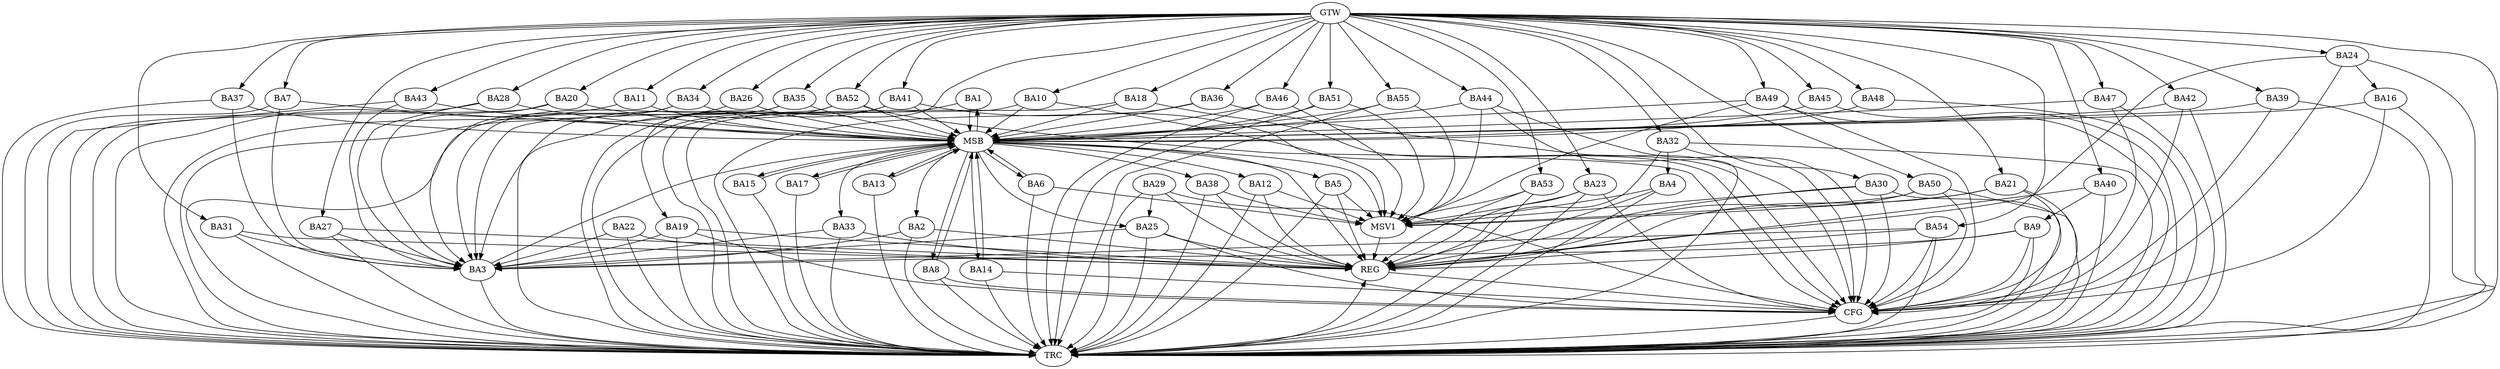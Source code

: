 strict digraph G {
  BA1 [ label="BA1" ];
  BA2 [ label="BA2" ];
  BA3 [ label="BA3" ];
  BA4 [ label="BA4" ];
  BA5 [ label="BA5" ];
  BA6 [ label="BA6" ];
  BA7 [ label="BA7" ];
  BA8 [ label="BA8" ];
  BA9 [ label="BA9" ];
  BA10 [ label="BA10" ];
  BA11 [ label="BA11" ];
  BA12 [ label="BA12" ];
  BA13 [ label="BA13" ];
  BA14 [ label="BA14" ];
  BA15 [ label="BA15" ];
  BA16 [ label="BA16" ];
  BA17 [ label="BA17" ];
  BA18 [ label="BA18" ];
  BA19 [ label="BA19" ];
  BA20 [ label="BA20" ];
  BA21 [ label="BA21" ];
  BA22 [ label="BA22" ];
  BA23 [ label="BA23" ];
  BA24 [ label="BA24" ];
  BA25 [ label="BA25" ];
  BA26 [ label="BA26" ];
  BA27 [ label="BA27" ];
  BA28 [ label="BA28" ];
  BA29 [ label="BA29" ];
  BA30 [ label="BA30" ];
  BA31 [ label="BA31" ];
  BA32 [ label="BA32" ];
  BA33 [ label="BA33" ];
  BA34 [ label="BA34" ];
  BA35 [ label="BA35" ];
  BA36 [ label="BA36" ];
  BA37 [ label="BA37" ];
  BA38 [ label="BA38" ];
  BA39 [ label="BA39" ];
  BA40 [ label="BA40" ];
  BA41 [ label="BA41" ];
  BA42 [ label="BA42" ];
  BA43 [ label="BA43" ];
  BA44 [ label="BA44" ];
  BA45 [ label="BA45" ];
  BA46 [ label="BA46" ];
  BA47 [ label="BA47" ];
  BA48 [ label="BA48" ];
  BA49 [ label="BA49" ];
  BA50 [ label="BA50" ];
  BA51 [ label="BA51" ];
  BA52 [ label="BA52" ];
  BA53 [ label="BA53" ];
  BA54 [ label="BA54" ];
  BA55 [ label="BA55" ];
  GTW [ label="GTW" ];
  REG [ label="REG" ];
  MSB [ label="MSB" ];
  CFG [ label="CFG" ];
  TRC [ label="TRC" ];
  MSV1 [ label="MSV1" ];
  BA24 -> BA16;
  BA29 -> BA25;
  BA32 -> BA4;
  BA40 -> BA9;
  GTW -> BA7;
  GTW -> BA10;
  GTW -> BA11;
  GTW -> BA18;
  GTW -> BA19;
  GTW -> BA20;
  GTW -> BA21;
  GTW -> BA23;
  GTW -> BA24;
  GTW -> BA26;
  GTW -> BA27;
  GTW -> BA28;
  GTW -> BA30;
  GTW -> BA31;
  GTW -> BA32;
  GTW -> BA34;
  GTW -> BA35;
  GTW -> BA36;
  GTW -> BA37;
  GTW -> BA39;
  GTW -> BA40;
  GTW -> BA41;
  GTW -> BA42;
  GTW -> BA43;
  GTW -> BA44;
  GTW -> BA45;
  GTW -> BA46;
  GTW -> BA47;
  GTW -> BA48;
  GTW -> BA49;
  GTW -> BA50;
  GTW -> BA51;
  GTW -> BA52;
  GTW -> BA53;
  GTW -> BA54;
  GTW -> BA55;
  BA2 -> REG;
  BA4 -> REG;
  BA5 -> REG;
  BA9 -> REG;
  BA12 -> REG;
  BA19 -> REG;
  BA21 -> REG;
  BA22 -> REG;
  BA23 -> REG;
  BA24 -> REG;
  BA25 -> REG;
  BA27 -> REG;
  BA29 -> REG;
  BA30 -> REG;
  BA31 -> REG;
  BA32 -> REG;
  BA33 -> REG;
  BA38 -> REG;
  BA40 -> REG;
  BA50 -> REG;
  BA53 -> REG;
  BA54 -> REG;
  BA1 -> MSB;
  MSB -> BA2;
  MSB -> REG;
  BA3 -> MSB;
  BA6 -> MSB;
  MSB -> BA5;
  BA7 -> MSB;
  BA8 -> MSB;
  MSB -> BA1;
  BA10 -> MSB;
  BA11 -> MSB;
  BA13 -> MSB;
  MSB -> BA12;
  BA14 -> MSB;
  BA15 -> MSB;
  BA16 -> MSB;
  MSB -> BA14;
  BA17 -> MSB;
  BA18 -> MSB;
  BA20 -> MSB;
  MSB -> BA17;
  BA26 -> MSB;
  MSB -> BA15;
  BA28 -> MSB;
  MSB -> BA8;
  BA34 -> MSB;
  BA35 -> MSB;
  BA36 -> MSB;
  BA37 -> MSB;
  MSB -> BA6;
  BA39 -> MSB;
  BA41 -> MSB;
  MSB -> BA33;
  BA42 -> MSB;
  MSB -> BA25;
  BA43 -> MSB;
  BA44 -> MSB;
  BA45 -> MSB;
  BA46 -> MSB;
  BA47 -> MSB;
  BA48 -> MSB;
  MSB -> BA38;
  BA49 -> MSB;
  BA51 -> MSB;
  MSB -> BA13;
  BA52 -> MSB;
  BA55 -> MSB;
  BA39 -> CFG;
  BA30 -> CFG;
  BA16 -> CFG;
  BA9 -> CFG;
  BA23 -> CFG;
  BA41 -> CFG;
  BA25 -> CFG;
  BA18 -> CFG;
  BA47 -> CFG;
  BA8 -> CFG;
  BA29 -> CFG;
  BA42 -> CFG;
  BA21 -> CFG;
  BA54 -> CFG;
  BA19 -> CFG;
  BA49 -> CFG;
  BA36 -> CFG;
  BA14 -> CFG;
  BA44 -> CFG;
  BA32 -> CFG;
  BA24 -> CFG;
  BA50 -> CFG;
  BA52 -> CFG;
  REG -> CFG;
  BA1 -> TRC;
  BA2 -> TRC;
  BA3 -> TRC;
  BA4 -> TRC;
  BA5 -> TRC;
  BA6 -> TRC;
  BA7 -> TRC;
  BA8 -> TRC;
  BA9 -> TRC;
  BA10 -> TRC;
  BA11 -> TRC;
  BA12 -> TRC;
  BA13 -> TRC;
  BA14 -> TRC;
  BA15 -> TRC;
  BA16 -> TRC;
  BA17 -> TRC;
  BA18 -> TRC;
  BA19 -> TRC;
  BA20 -> TRC;
  BA21 -> TRC;
  BA22 -> TRC;
  BA23 -> TRC;
  BA24 -> TRC;
  BA25 -> TRC;
  BA26 -> TRC;
  BA27 -> TRC;
  BA28 -> TRC;
  BA29 -> TRC;
  BA30 -> TRC;
  BA31 -> TRC;
  BA32 -> TRC;
  BA33 -> TRC;
  BA34 -> TRC;
  BA35 -> TRC;
  BA36 -> TRC;
  BA37 -> TRC;
  BA38 -> TRC;
  BA39 -> TRC;
  BA40 -> TRC;
  BA41 -> TRC;
  BA42 -> TRC;
  BA43 -> TRC;
  BA44 -> TRC;
  BA45 -> TRC;
  BA46 -> TRC;
  BA47 -> TRC;
  BA48 -> TRC;
  BA49 -> TRC;
  BA50 -> TRC;
  BA51 -> TRC;
  BA52 -> TRC;
  BA53 -> TRC;
  BA54 -> TRC;
  BA55 -> TRC;
  GTW -> TRC;
  CFG -> TRC;
  TRC -> REG;
  BA41 -> BA3;
  BA31 -> BA3;
  BA25 -> BA3;
  BA19 -> BA3;
  BA22 -> BA3;
  BA7 -> BA3;
  BA33 -> BA3;
  BA37 -> BA3;
  BA52 -> BA3;
  BA20 -> BA3;
  BA35 -> BA3;
  BA27 -> BA3;
  BA9 -> BA3;
  BA28 -> BA3;
  BA34 -> BA3;
  BA43 -> BA3;
  BA2 -> BA3;
  BA54 -> BA3;
  BA4 -> MSV1;
  BA5 -> MSV1;
  BA12 -> MSV1;
  BA38 -> MSV1;
  MSB -> MSV1;
  BA44 -> MSV1;
  BA46 -> MSV1;
  BA30 -> MSV1;
  BA55 -> MSV1;
  BA49 -> MSV1;
  BA10 -> MSV1;
  BA23 -> MSV1;
  BA53 -> MSV1;
  BA21 -> MSV1;
  BA51 -> MSV1;
  BA6 -> MSV1;
  BA50 -> MSV1;
  MSV1 -> REG;
}
